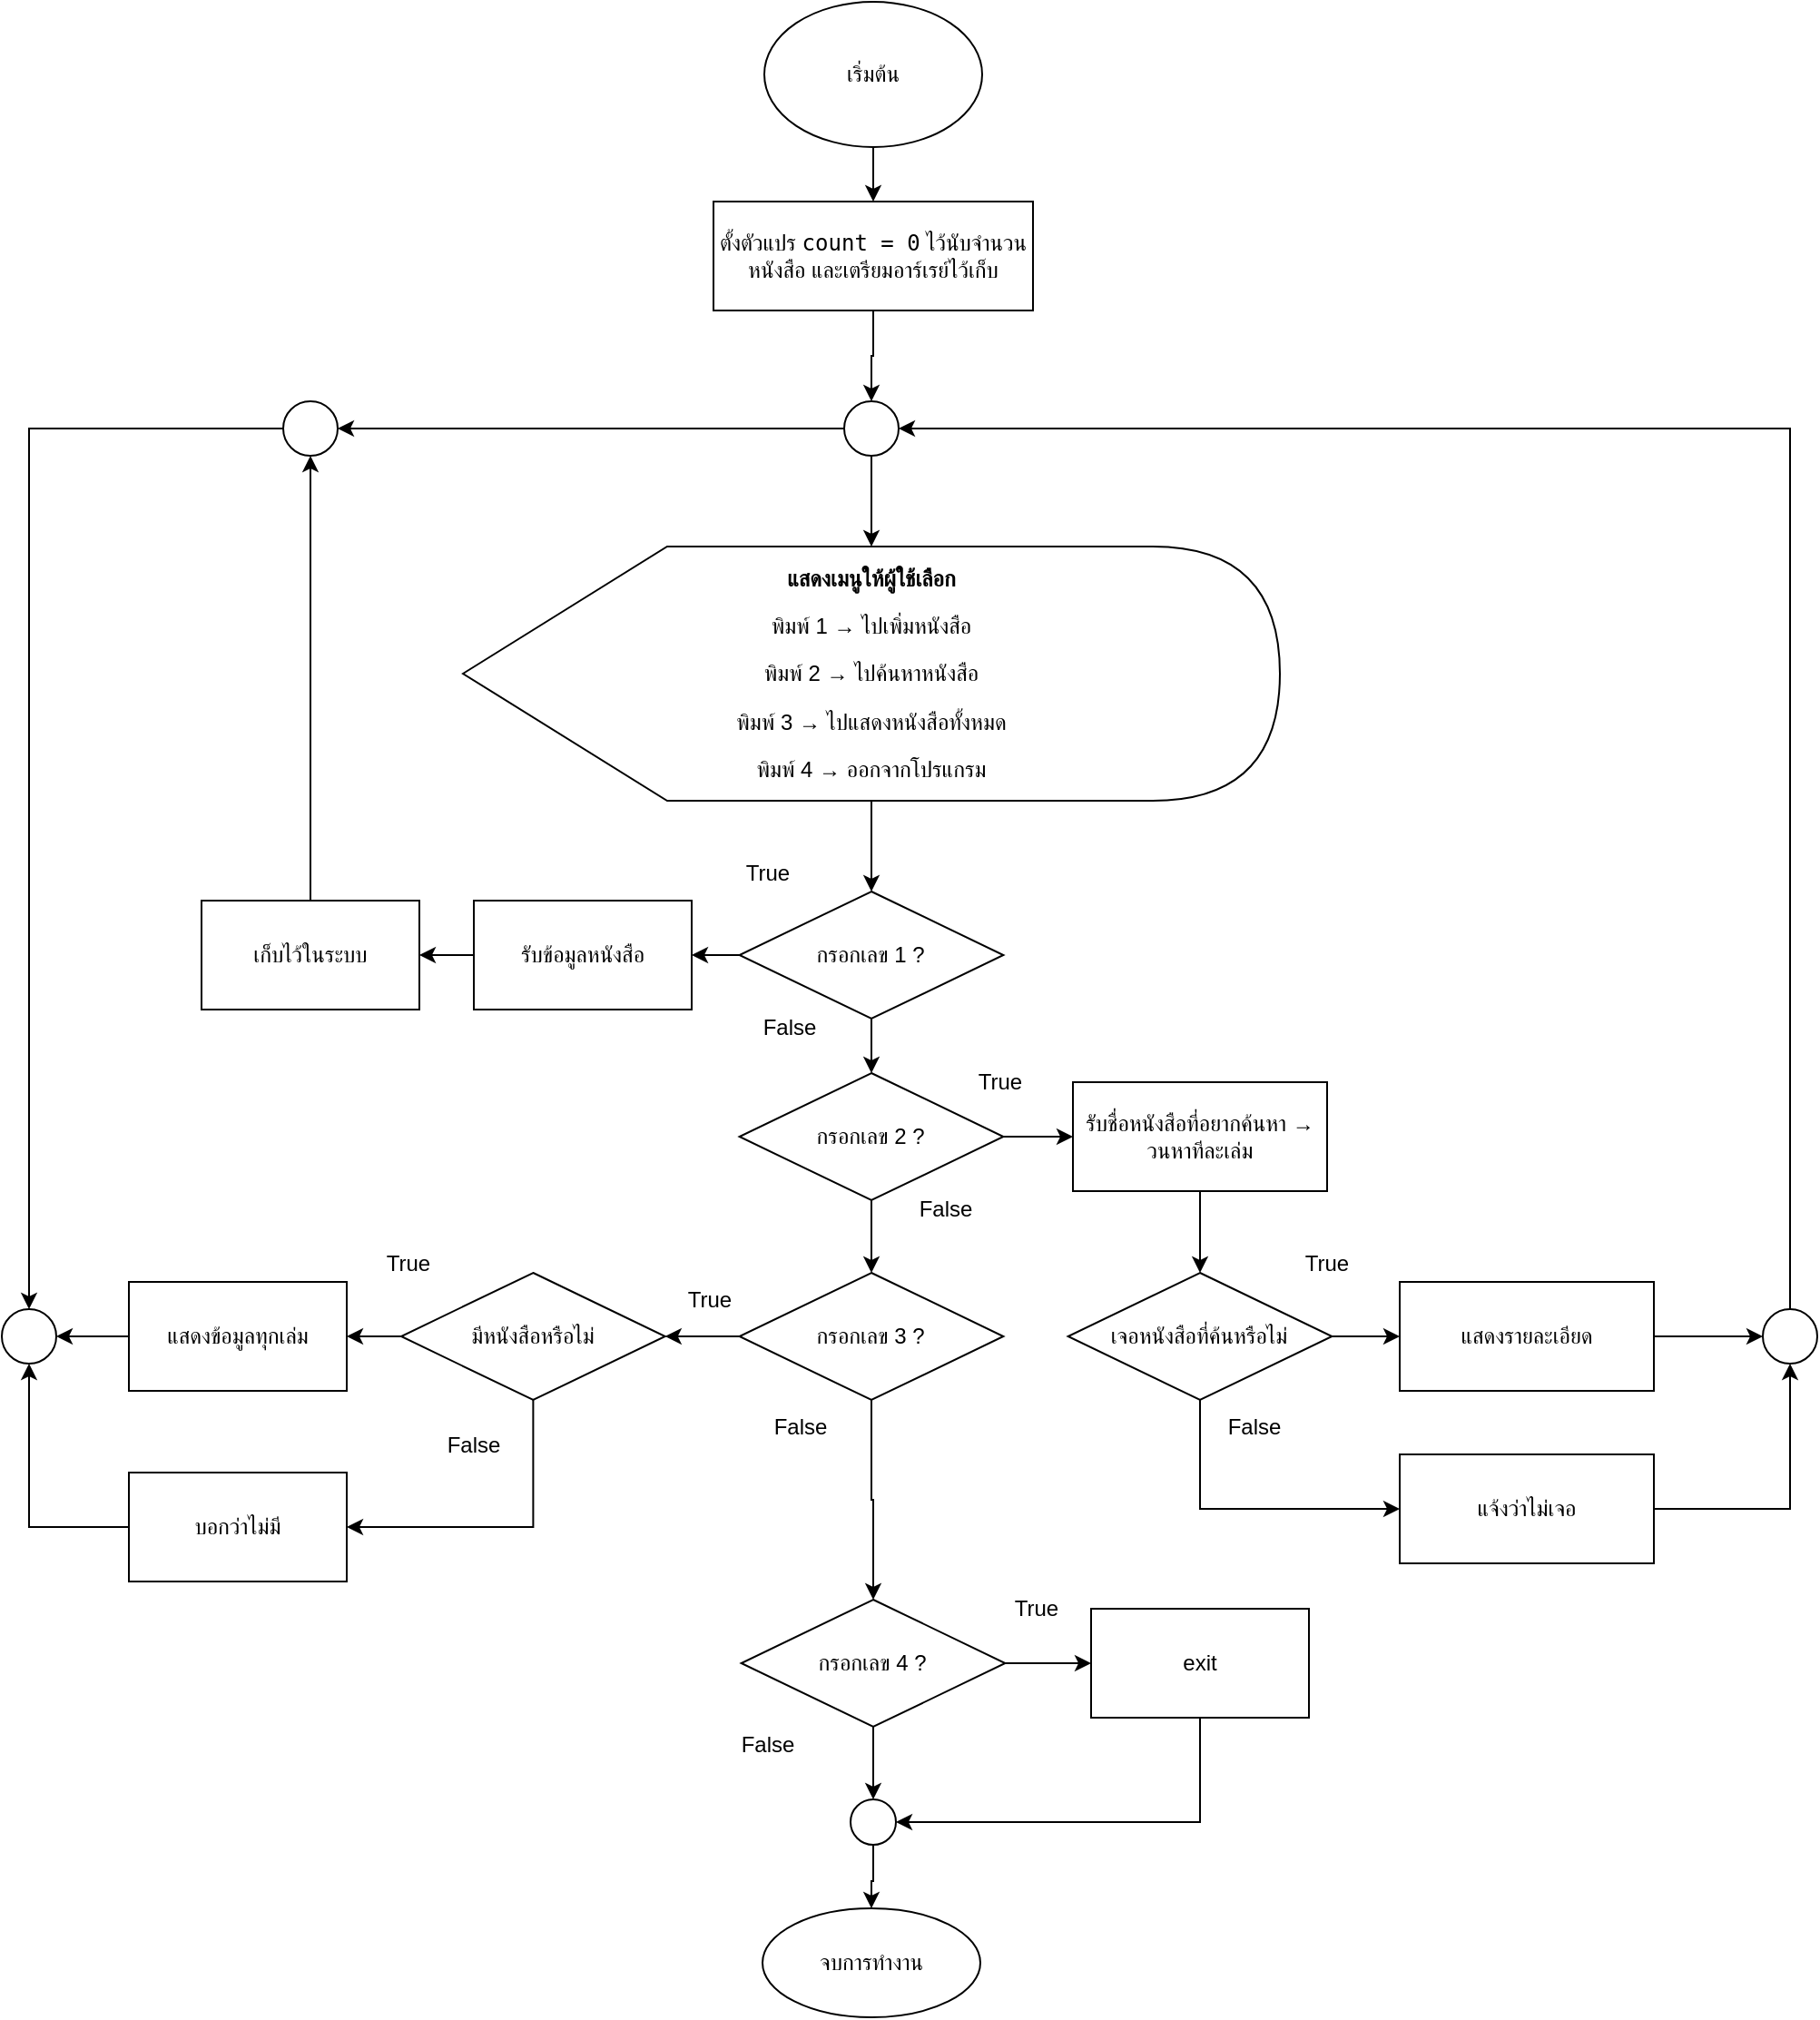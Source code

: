 <mxfile version="28.2.5">
  <diagram name="Page-1" id="sBKhMV1KgUvs6B9IBoRg">
    <mxGraphModel grid="1" page="1" gridSize="10" guides="1" tooltips="1" connect="1" arrows="1" fold="1" pageScale="1" pageWidth="850" pageHeight="1100" math="0" shadow="0">
      <root>
        <mxCell id="0" />
        <mxCell id="1" parent="0" />
        <mxCell id="YfsW_33A4n8xSKZ7IfjT-320" value="" style="edgeStyle=orthogonalEdgeStyle;rounded=0;orthogonalLoop=1;jettySize=auto;html=1;" edge="1" parent="1" source="YfsW_33A4n8xSKZ7IfjT-321" target="YfsW_33A4n8xSKZ7IfjT-323">
          <mxGeometry relative="1" as="geometry" />
        </mxCell>
        <mxCell id="YfsW_33A4n8xSKZ7IfjT-321" value="เริ่มต้น" style="ellipse;whiteSpace=wrap;html=1;" vertex="1" parent="1">
          <mxGeometry x="1590" y="970" width="120" height="80" as="geometry" />
        </mxCell>
        <mxCell id="YfsW_33A4n8xSKZ7IfjT-322" value="" style="edgeStyle=orthogonalEdgeStyle;rounded=0;orthogonalLoop=1;jettySize=auto;html=1;" edge="1" parent="1" source="YfsW_33A4n8xSKZ7IfjT-323" target="YfsW_33A4n8xSKZ7IfjT-334">
          <mxGeometry relative="1" as="geometry" />
        </mxCell>
        <mxCell id="YfsW_33A4n8xSKZ7IfjT-323" value="ตั้งตัวแปร &lt;code data-end=&quot;1737&quot; data-start=&quot;1726&quot;&gt;count = 0&lt;/code&gt; ไว้นับจำนวนหนังสือ และเตรียมอาร์เรย์ไว้เก็บ" style="rounded=0;whiteSpace=wrap;html=1;" vertex="1" parent="1">
          <mxGeometry x="1562" y="1080" width="176" height="60" as="geometry" />
        </mxCell>
        <mxCell id="YfsW_33A4n8xSKZ7IfjT-324" value="" style="edgeStyle=orthogonalEdgeStyle;rounded=0;orthogonalLoop=1;jettySize=auto;html=1;" edge="1" parent="1" source="YfsW_33A4n8xSKZ7IfjT-325" target="YfsW_33A4n8xSKZ7IfjT-328">
          <mxGeometry relative="1" as="geometry" />
        </mxCell>
        <mxCell id="YfsW_33A4n8xSKZ7IfjT-325" value="&lt;p data-end=&quot;1818&quot; data-start=&quot;1787&quot;&gt; &lt;strong data-end=&quot;1816&quot; data-start=&quot;1790&quot;&gt;แสดงเมนูให้ผู้ใช้เลือก&lt;/strong&gt;&lt;/p&gt;&lt;p data-end=&quot;1818&quot; data-start=&quot;1787&quot;&gt;&lt;span style=&quot;background-color: transparent; color: light-dark(rgb(0, 0, 0), rgb(255, 255, 255));&quot;&gt;พิมพ์ 1 → ไปเพิ่มหนังสือ&lt;/span&gt;&lt;/p&gt;&lt;p data-end=&quot;1818&quot; data-start=&quot;1787&quot;&gt;&lt;span style=&quot;background-color: transparent; color: light-dark(rgb(0, 0, 0), rgb(255, 255, 255));&quot;&gt;พิมพ์ 2 → ไปค้นหาหนังสือ&lt;/span&gt;&lt;/p&gt;&lt;p data-end=&quot;1818&quot; data-start=&quot;1787&quot;&gt;&lt;span style=&quot;background-color: transparent; color: light-dark(rgb(0, 0, 0), rgb(255, 255, 255));&quot;&gt;พิมพ์ 3 → ไปแสดงหนังสือทั้งหมด&lt;/span&gt;&lt;/p&gt;&lt;p data-end=&quot;1818&quot; data-start=&quot;1787&quot;&gt;&lt;span style=&quot;background-color: transparent; color: light-dark(rgb(0, 0, 0), rgb(255, 255, 255));&quot;&gt;พิมพ์ 4 → ออกจากโปรแกรม&lt;/span&gt;&lt;/p&gt;" style="shape=display;whiteSpace=wrap;html=1;" vertex="1" parent="1">
          <mxGeometry x="1424" y="1270" width="450" height="140" as="geometry" />
        </mxCell>
        <mxCell id="YfsW_33A4n8xSKZ7IfjT-326" value="" style="edgeStyle=orthogonalEdgeStyle;rounded=0;orthogonalLoop=1;jettySize=auto;html=1;" edge="1" parent="1" source="YfsW_33A4n8xSKZ7IfjT-328" target="YfsW_33A4n8xSKZ7IfjT-330">
          <mxGeometry relative="1" as="geometry" />
        </mxCell>
        <mxCell id="YfsW_33A4n8xSKZ7IfjT-327" value="" style="edgeStyle=orthogonalEdgeStyle;rounded=0;orthogonalLoop=1;jettySize=auto;html=1;" edge="1" parent="1" source="YfsW_33A4n8xSKZ7IfjT-328" target="YfsW_33A4n8xSKZ7IfjT-337">
          <mxGeometry relative="1" as="geometry" />
        </mxCell>
        <mxCell id="YfsW_33A4n8xSKZ7IfjT-328" value="กรอกเลข 1 ?" style="rhombus;whiteSpace=wrap;html=1;" vertex="1" parent="1">
          <mxGeometry x="1576.31" y="1460" width="145.38" height="70" as="geometry" />
        </mxCell>
        <mxCell id="YfsW_33A4n8xSKZ7IfjT-329" value="" style="edgeStyle=orthogonalEdgeStyle;rounded=0;orthogonalLoop=1;jettySize=auto;html=1;" edge="1" parent="1" source="YfsW_33A4n8xSKZ7IfjT-330" target="YfsW_33A4n8xSKZ7IfjT-332">
          <mxGeometry relative="1" as="geometry" />
        </mxCell>
        <mxCell id="YfsW_33A4n8xSKZ7IfjT-330" value="รับข้อมูลหนังสือ" style="rounded=0;whiteSpace=wrap;html=1;" vertex="1" parent="1">
          <mxGeometry x="1430" y="1465" width="120" height="60" as="geometry" />
        </mxCell>
        <mxCell id="YfsW_33A4n8xSKZ7IfjT-367" style="edgeStyle=orthogonalEdgeStyle;rounded=0;orthogonalLoop=1;jettySize=auto;html=1;entryX=0.5;entryY=1;entryDx=0;entryDy=0;" edge="1" parent="1" source="YfsW_33A4n8xSKZ7IfjT-332" target="YfsW_33A4n8xSKZ7IfjT-365">
          <mxGeometry relative="1" as="geometry" />
        </mxCell>
        <mxCell id="YfsW_33A4n8xSKZ7IfjT-332" value="เก็บไว้ในระบบ" style="rounded=0;whiteSpace=wrap;html=1;" vertex="1" parent="1">
          <mxGeometry x="1280" y="1465" width="120" height="60" as="geometry" />
        </mxCell>
        <mxCell id="YfsW_33A4n8xSKZ7IfjT-333" value="" style="edgeStyle=orthogonalEdgeStyle;rounded=0;orthogonalLoop=1;jettySize=auto;html=1;" edge="1" parent="1" source="YfsW_33A4n8xSKZ7IfjT-334" target="YfsW_33A4n8xSKZ7IfjT-325">
          <mxGeometry relative="1" as="geometry" />
        </mxCell>
        <mxCell id="YfsW_33A4n8xSKZ7IfjT-366" style="edgeStyle=orthogonalEdgeStyle;rounded=0;orthogonalLoop=1;jettySize=auto;html=1;entryX=1;entryY=0.5;entryDx=0;entryDy=0;" edge="1" parent="1" source="YfsW_33A4n8xSKZ7IfjT-334" target="YfsW_33A4n8xSKZ7IfjT-365">
          <mxGeometry relative="1" as="geometry" />
        </mxCell>
        <mxCell id="YfsW_33A4n8xSKZ7IfjT-334" value="" style="ellipse;whiteSpace=wrap;html=1;aspect=fixed;" vertex="1" parent="1">
          <mxGeometry x="1634" y="1190" width="30" height="30" as="geometry" />
        </mxCell>
        <mxCell id="YfsW_33A4n8xSKZ7IfjT-335" value="" style="edgeStyle=orthogonalEdgeStyle;rounded=0;orthogonalLoop=1;jettySize=auto;html=1;" edge="1" parent="1" source="YfsW_33A4n8xSKZ7IfjT-337" target="YfsW_33A4n8xSKZ7IfjT-339">
          <mxGeometry relative="1" as="geometry" />
        </mxCell>
        <mxCell id="YfsW_33A4n8xSKZ7IfjT-336" value="" style="edgeStyle=orthogonalEdgeStyle;rounded=0;orthogonalLoop=1;jettySize=auto;html=1;" edge="1" parent="1" source="YfsW_33A4n8xSKZ7IfjT-337" target="YfsW_33A4n8xSKZ7IfjT-351">
          <mxGeometry relative="1" as="geometry" />
        </mxCell>
        <mxCell id="YfsW_33A4n8xSKZ7IfjT-337" value="กรอกเลข 2 ?" style="rhombus;whiteSpace=wrap;html=1;" vertex="1" parent="1">
          <mxGeometry x="1576.31" y="1560" width="145.38" height="70" as="geometry" />
        </mxCell>
        <mxCell id="YfsW_33A4n8xSKZ7IfjT-338" value="" style="edgeStyle=orthogonalEdgeStyle;rounded=0;orthogonalLoop=1;jettySize=auto;html=1;" edge="1" parent="1" source="YfsW_33A4n8xSKZ7IfjT-339" target="YfsW_33A4n8xSKZ7IfjT-342">
          <mxGeometry relative="1" as="geometry" />
        </mxCell>
        <mxCell id="YfsW_33A4n8xSKZ7IfjT-339" value="รับชื่อหนังสือที่อยากค้นหา → วนหาทีละเล่ม" style="rounded=0;whiteSpace=wrap;html=1;" vertex="1" parent="1">
          <mxGeometry x="1760" y="1565" width="140" height="60" as="geometry" />
        </mxCell>
        <mxCell id="YfsW_33A4n8xSKZ7IfjT-340" style="edgeStyle=orthogonalEdgeStyle;rounded=0;orthogonalLoop=1;jettySize=auto;html=1;entryX=0;entryY=0.5;entryDx=0;entryDy=0;exitX=0.5;exitY=1;exitDx=0;exitDy=0;" edge="1" parent="1" source="YfsW_33A4n8xSKZ7IfjT-342" target="YfsW_33A4n8xSKZ7IfjT-344">
          <mxGeometry relative="1" as="geometry" />
        </mxCell>
        <mxCell id="YfsW_33A4n8xSKZ7IfjT-341" value="" style="edgeStyle=orthogonalEdgeStyle;rounded=0;orthogonalLoop=1;jettySize=auto;html=1;" edge="1" parent="1" source="YfsW_33A4n8xSKZ7IfjT-342" target="YfsW_33A4n8xSKZ7IfjT-346">
          <mxGeometry relative="1" as="geometry" />
        </mxCell>
        <mxCell id="YfsW_33A4n8xSKZ7IfjT-342" value="เจอหนังสือที่ค้นหรือไม่" style="rhombus;whiteSpace=wrap;html=1;" vertex="1" parent="1">
          <mxGeometry x="1757.31" y="1670" width="145.38" height="70" as="geometry" />
        </mxCell>
        <mxCell id="YfsW_33A4n8xSKZ7IfjT-343" style="edgeStyle=orthogonalEdgeStyle;rounded=0;orthogonalLoop=1;jettySize=auto;html=1;entryX=0.5;entryY=1;entryDx=0;entryDy=0;" edge="1" parent="1" source="YfsW_33A4n8xSKZ7IfjT-344" target="YfsW_33A4n8xSKZ7IfjT-348">
          <mxGeometry relative="1" as="geometry" />
        </mxCell>
        <mxCell id="YfsW_33A4n8xSKZ7IfjT-344" value="แจ้งว่าไม่เจอ" style="rounded=0;whiteSpace=wrap;html=1;" vertex="1" parent="1">
          <mxGeometry x="1940" y="1770" width="140" height="60" as="geometry" />
        </mxCell>
        <mxCell id="YfsW_33A4n8xSKZ7IfjT-364" value="" style="edgeStyle=orthogonalEdgeStyle;rounded=0;orthogonalLoop=1;jettySize=auto;html=1;" edge="1" parent="1" source="YfsW_33A4n8xSKZ7IfjT-346" target="YfsW_33A4n8xSKZ7IfjT-348">
          <mxGeometry relative="1" as="geometry" />
        </mxCell>
        <mxCell id="YfsW_33A4n8xSKZ7IfjT-346" value="แสดงรายละเอียด" style="rounded=0;whiteSpace=wrap;html=1;" vertex="1" parent="1">
          <mxGeometry x="1940" y="1675" width="140" height="60" as="geometry" />
        </mxCell>
        <mxCell id="YfsW_33A4n8xSKZ7IfjT-347" style="edgeStyle=orthogonalEdgeStyle;rounded=0;orthogonalLoop=1;jettySize=auto;html=1;entryX=1;entryY=0.5;entryDx=0;entryDy=0;" edge="1" parent="1" source="YfsW_33A4n8xSKZ7IfjT-348" target="YfsW_33A4n8xSKZ7IfjT-334">
          <mxGeometry relative="1" as="geometry">
            <Array as="points">
              <mxPoint x="2155" y="1205" />
            </Array>
          </mxGeometry>
        </mxCell>
        <mxCell id="YfsW_33A4n8xSKZ7IfjT-348" value="" style="ellipse;whiteSpace=wrap;html=1;aspect=fixed;" vertex="1" parent="1">
          <mxGeometry x="2140" y="1690" width="30" height="30" as="geometry" />
        </mxCell>
        <mxCell id="YfsW_33A4n8xSKZ7IfjT-349" value="" style="edgeStyle=orthogonalEdgeStyle;rounded=0;orthogonalLoop=1;jettySize=auto;html=1;" edge="1" parent="1" source="YfsW_33A4n8xSKZ7IfjT-351" target="YfsW_33A4n8xSKZ7IfjT-354">
          <mxGeometry relative="1" as="geometry" />
        </mxCell>
        <mxCell id="YfsW_33A4n8xSKZ7IfjT-350" value="" style="edgeStyle=orthogonalEdgeStyle;rounded=0;orthogonalLoop=1;jettySize=auto;html=1;" edge="1" parent="1" source="YfsW_33A4n8xSKZ7IfjT-351" target="YfsW_33A4n8xSKZ7IfjT-362">
          <mxGeometry relative="1" as="geometry" />
        </mxCell>
        <mxCell id="YfsW_33A4n8xSKZ7IfjT-351" value="กรอกเลข 3 ?" style="rhombus;whiteSpace=wrap;html=1;" vertex="1" parent="1">
          <mxGeometry x="1576.31" y="1670" width="145.38" height="70" as="geometry" />
        </mxCell>
        <mxCell id="YfsW_33A4n8xSKZ7IfjT-352" value="" style="edgeStyle=orthogonalEdgeStyle;rounded=0;orthogonalLoop=1;jettySize=auto;html=1;exitX=0.5;exitY=1;exitDx=0;exitDy=0;entryX=1;entryY=0.5;entryDx=0;entryDy=0;" edge="1" parent="1" source="YfsW_33A4n8xSKZ7IfjT-354" target="YfsW_33A4n8xSKZ7IfjT-356">
          <mxGeometry relative="1" as="geometry" />
        </mxCell>
        <mxCell id="YfsW_33A4n8xSKZ7IfjT-353" value="" style="edgeStyle=orthogonalEdgeStyle;rounded=0;orthogonalLoop=1;jettySize=auto;html=1;" edge="1" parent="1" source="YfsW_33A4n8xSKZ7IfjT-354" target="YfsW_33A4n8xSKZ7IfjT-358">
          <mxGeometry relative="1" as="geometry" />
        </mxCell>
        <mxCell id="YfsW_33A4n8xSKZ7IfjT-354" value="มีหนังสือหรือไม่" style="rhombus;whiteSpace=wrap;html=1;" vertex="1" parent="1">
          <mxGeometry x="1390" y="1670" width="145.38" height="70" as="geometry" />
        </mxCell>
        <mxCell id="YfsW_33A4n8xSKZ7IfjT-355" style="edgeStyle=orthogonalEdgeStyle;rounded=0;orthogonalLoop=1;jettySize=auto;html=1;entryX=0.5;entryY=1;entryDx=0;entryDy=0;" edge="1" parent="1" source="YfsW_33A4n8xSKZ7IfjT-356" target="YfsW_33A4n8xSKZ7IfjT-360">
          <mxGeometry relative="1" as="geometry" />
        </mxCell>
        <mxCell id="YfsW_33A4n8xSKZ7IfjT-356" value="บอกว่าไม่มี" style="rounded=0;whiteSpace=wrap;html=1;" vertex="1" parent="1">
          <mxGeometry x="1240" y="1780" width="120" height="60" as="geometry" />
        </mxCell>
        <mxCell id="YfsW_33A4n8xSKZ7IfjT-369" value="" style="edgeStyle=orthogonalEdgeStyle;rounded=0;orthogonalLoop=1;jettySize=auto;html=1;" edge="1" parent="1" source="YfsW_33A4n8xSKZ7IfjT-358" target="YfsW_33A4n8xSKZ7IfjT-360">
          <mxGeometry relative="1" as="geometry" />
        </mxCell>
        <mxCell id="YfsW_33A4n8xSKZ7IfjT-358" value="แสดงข้อมูลทุกเล่ม" style="rounded=0;whiteSpace=wrap;html=1;" vertex="1" parent="1">
          <mxGeometry x="1240" y="1675" width="120" height="60" as="geometry" />
        </mxCell>
        <mxCell id="YfsW_33A4n8xSKZ7IfjT-360" value="" style="ellipse;whiteSpace=wrap;html=1;aspect=fixed;" vertex="1" parent="1">
          <mxGeometry x="1170" y="1690" width="30" height="30" as="geometry" />
        </mxCell>
        <mxCell id="AnmLTISWw9iQmYVOmfzF-6" value="" style="edgeStyle=orthogonalEdgeStyle;rounded=0;orthogonalLoop=1;jettySize=auto;html=1;" edge="1" parent="1" source="YfsW_33A4n8xSKZ7IfjT-362" target="AnmLTISWw9iQmYVOmfzF-5">
          <mxGeometry relative="1" as="geometry" />
        </mxCell>
        <mxCell id="AnmLTISWw9iQmYVOmfzF-10" value="" style="edgeStyle=orthogonalEdgeStyle;rounded=0;orthogonalLoop=1;jettySize=auto;html=1;" edge="1" parent="1" source="YfsW_33A4n8xSKZ7IfjT-362" target="AnmLTISWw9iQmYVOmfzF-9">
          <mxGeometry relative="1" as="geometry" />
        </mxCell>
        <mxCell id="YfsW_33A4n8xSKZ7IfjT-362" value="กรอกเลข 4 ?" style="rhombus;whiteSpace=wrap;html=1;" vertex="1" parent="1">
          <mxGeometry x="1577.31" y="1850" width="145.38" height="70" as="geometry" />
        </mxCell>
        <mxCell id="YfsW_33A4n8xSKZ7IfjT-363" value="จบการทำงาน" style="ellipse;whiteSpace=wrap;html=1;" vertex="1" parent="1">
          <mxGeometry x="1589" y="2020" width="120" height="60" as="geometry" />
        </mxCell>
        <mxCell id="YfsW_33A4n8xSKZ7IfjT-368" style="edgeStyle=orthogonalEdgeStyle;rounded=0;orthogonalLoop=1;jettySize=auto;html=1;entryX=0.5;entryY=0;entryDx=0;entryDy=0;" edge="1" parent="1" source="YfsW_33A4n8xSKZ7IfjT-365" target="YfsW_33A4n8xSKZ7IfjT-360">
          <mxGeometry relative="1" as="geometry" />
        </mxCell>
        <mxCell id="YfsW_33A4n8xSKZ7IfjT-365" value="" style="ellipse;whiteSpace=wrap;html=1;aspect=fixed;" vertex="1" parent="1">
          <mxGeometry x="1325" y="1190" width="30" height="30" as="geometry" />
        </mxCell>
        <mxCell id="YfsW_33A4n8xSKZ7IfjT-370" value="True" style="text;html=1;align=center;verticalAlign=middle;whiteSpace=wrap;rounded=0;" vertex="1" parent="1">
          <mxGeometry x="1530" y="1670" width="60" height="30" as="geometry" />
        </mxCell>
        <mxCell id="YfsW_33A4n8xSKZ7IfjT-371" value="True" style="text;html=1;align=center;verticalAlign=middle;whiteSpace=wrap;rounded=0;" vertex="1" parent="1">
          <mxGeometry x="1690" y="1550" width="60" height="30" as="geometry" />
        </mxCell>
        <mxCell id="YfsW_33A4n8xSKZ7IfjT-372" value="True" style="text;html=1;align=center;verticalAlign=middle;whiteSpace=wrap;rounded=0;" vertex="1" parent="1">
          <mxGeometry x="1562" y="1435" width="60" height="30" as="geometry" />
        </mxCell>
        <mxCell id="YfsW_33A4n8xSKZ7IfjT-373" value="True" style="text;html=1;align=center;verticalAlign=middle;whiteSpace=wrap;rounded=0;" vertex="1" parent="1">
          <mxGeometry x="1364" y="1650" width="60" height="30" as="geometry" />
        </mxCell>
        <mxCell id="YfsW_33A4n8xSKZ7IfjT-374" value="False" style="text;html=1;align=center;verticalAlign=middle;whiteSpace=wrap;rounded=0;" vertex="1" parent="1">
          <mxGeometry x="1400" y="1750" width="60" height="30" as="geometry" />
        </mxCell>
        <mxCell id="AnmLTISWw9iQmYVOmfzF-1" value="True" style="text;html=1;align=center;verticalAlign=middle;whiteSpace=wrap;rounded=0;" vertex="1" parent="1">
          <mxGeometry x="1870" y="1650" width="60" height="30" as="geometry" />
        </mxCell>
        <mxCell id="AnmLTISWw9iQmYVOmfzF-2" value="False" style="text;html=1;align=center;verticalAlign=middle;whiteSpace=wrap;rounded=0;" vertex="1" parent="1">
          <mxGeometry x="1830" y="1740" width="60" height="30" as="geometry" />
        </mxCell>
        <mxCell id="AnmLTISWw9iQmYVOmfzF-4" value="False" style="text;html=1;align=center;verticalAlign=middle;whiteSpace=wrap;rounded=0;" vertex="1" parent="1">
          <mxGeometry x="1580" y="1740" width="60" height="30" as="geometry" />
        </mxCell>
        <mxCell id="AnmLTISWw9iQmYVOmfzF-12" style="edgeStyle=orthogonalEdgeStyle;rounded=0;orthogonalLoop=1;jettySize=auto;html=1;entryX=1;entryY=0.5;entryDx=0;entryDy=0;" edge="1" parent="1" source="AnmLTISWw9iQmYVOmfzF-5" target="AnmLTISWw9iQmYVOmfzF-9">
          <mxGeometry relative="1" as="geometry">
            <Array as="points">
              <mxPoint x="1830" y="1973" />
            </Array>
          </mxGeometry>
        </mxCell>
        <mxCell id="AnmLTISWw9iQmYVOmfzF-5" value="exit" style="rounded=0;whiteSpace=wrap;html=1;" vertex="1" parent="1">
          <mxGeometry x="1770" y="1855" width="120" height="60" as="geometry" />
        </mxCell>
        <mxCell id="AnmLTISWw9iQmYVOmfzF-7" value="False" style="text;html=1;align=center;verticalAlign=middle;whiteSpace=wrap;rounded=0;" vertex="1" parent="1">
          <mxGeometry x="1562" y="1915" width="60" height="30" as="geometry" />
        </mxCell>
        <mxCell id="AnmLTISWw9iQmYVOmfzF-8" value="True" style="text;html=1;align=center;verticalAlign=middle;whiteSpace=wrap;rounded=0;" vertex="1" parent="1">
          <mxGeometry x="1710" y="1840" width="60" height="30" as="geometry" />
        </mxCell>
        <mxCell id="AnmLTISWw9iQmYVOmfzF-11" value="" style="edgeStyle=orthogonalEdgeStyle;rounded=0;orthogonalLoop=1;jettySize=auto;html=1;" edge="1" parent="1" source="AnmLTISWw9iQmYVOmfzF-9" target="YfsW_33A4n8xSKZ7IfjT-363">
          <mxGeometry relative="1" as="geometry" />
        </mxCell>
        <mxCell id="AnmLTISWw9iQmYVOmfzF-9" value="" style="ellipse;whiteSpace=wrap;html=1;aspect=fixed;" vertex="1" parent="1">
          <mxGeometry x="1637.5" y="1960" width="25" height="25" as="geometry" />
        </mxCell>
        <mxCell id="AnmLTISWw9iQmYVOmfzF-14" value="False" style="text;html=1;align=center;verticalAlign=middle;whiteSpace=wrap;rounded=0;" vertex="1" parent="1">
          <mxGeometry x="1660" y="1620" width="60" height="30" as="geometry" />
        </mxCell>
        <mxCell id="AnmLTISWw9iQmYVOmfzF-15" value="False" style="text;html=1;align=center;verticalAlign=middle;whiteSpace=wrap;rounded=0;" vertex="1" parent="1">
          <mxGeometry x="1574" y="1520" width="60" height="30" as="geometry" />
        </mxCell>
      </root>
    </mxGraphModel>
  </diagram>
</mxfile>
